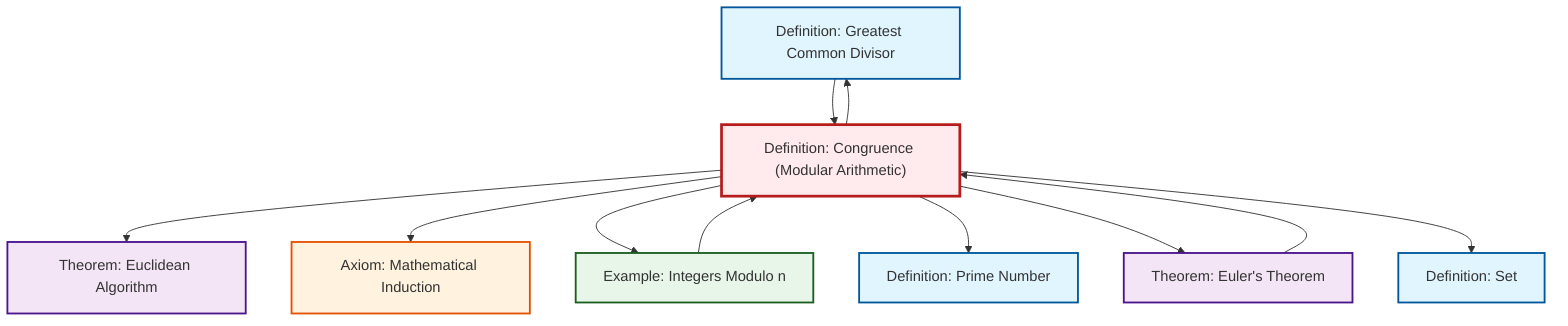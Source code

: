 graph TD
    classDef definition fill:#e1f5fe,stroke:#01579b,stroke-width:2px
    classDef theorem fill:#f3e5f5,stroke:#4a148c,stroke-width:2px
    classDef axiom fill:#fff3e0,stroke:#e65100,stroke-width:2px
    classDef example fill:#e8f5e9,stroke:#1b5e20,stroke-width:2px
    classDef current fill:#ffebee,stroke:#b71c1c,stroke-width:3px
    def-gcd["Definition: Greatest Common Divisor"]:::definition
    thm-euclidean-algorithm["Theorem: Euclidean Algorithm"]:::theorem
    thm-euler["Theorem: Euler's Theorem"]:::theorem
    ax-induction["Axiom: Mathematical Induction"]:::axiom
    def-prime["Definition: Prime Number"]:::definition
    def-congruence["Definition: Congruence (Modular Arithmetic)"]:::definition
    ex-quotient-integers-mod-n["Example: Integers Modulo n"]:::example
    def-set["Definition: Set"]:::definition
    def-congruence --> thm-euclidean-algorithm
    ex-quotient-integers-mod-n --> def-congruence
    def-gcd --> def-congruence
    def-congruence --> ax-induction
    thm-euler --> def-congruence
    def-congruence --> ex-quotient-integers-mod-n
    def-congruence --> def-prime
    def-congruence --> thm-euler
    def-congruence --> def-gcd
    def-congruence --> def-set
    class def-congruence current